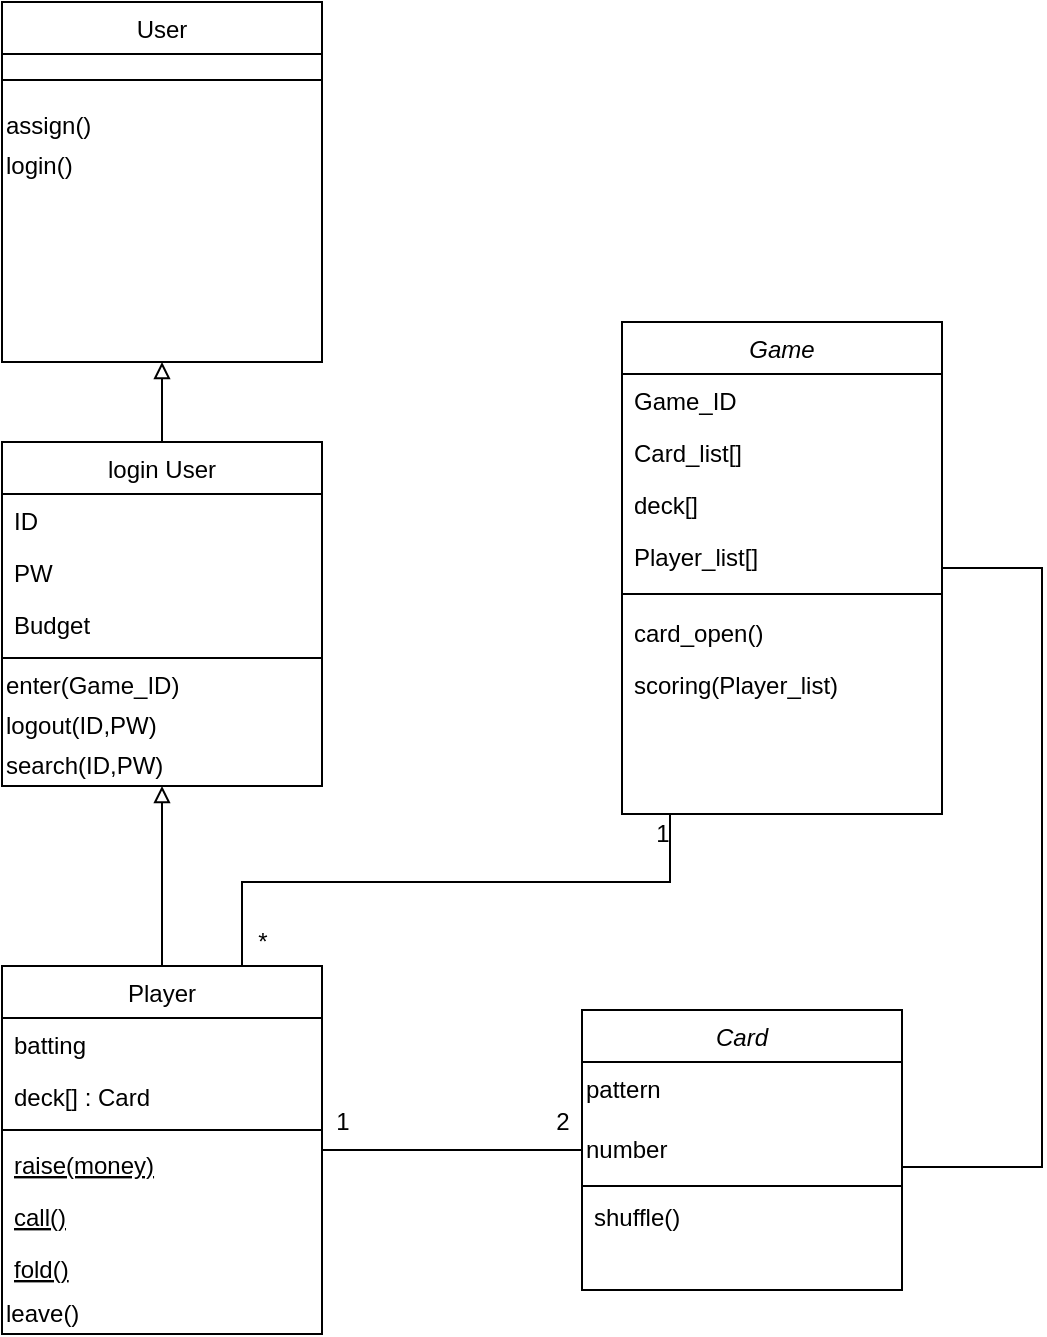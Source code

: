 <mxfile version="15.4.1" type="github">
  <diagram id="C5RBs43oDa-KdzZeNtuy" name="Page-1">
    <mxGraphModel dx="1038" dy="579" grid="1" gridSize="10" guides="1" tooltips="1" connect="1" arrows="1" fold="1" page="1" pageScale="1" pageWidth="827" pageHeight="1169" math="0" shadow="0">
      <root>
        <mxCell id="WIyWlLk6GJQsqaUBKTNV-0" />
        <mxCell id="WIyWlLk6GJQsqaUBKTNV-1" parent="WIyWlLk6GJQsqaUBKTNV-0" />
        <mxCell id="zkfFHV4jXpPFQw0GAbJ--0" value="Card" style="swimlane;fontStyle=2;align=center;verticalAlign=top;childLayout=stackLayout;horizontal=1;startSize=26;horizontalStack=0;resizeParent=1;resizeLast=0;collapsible=1;marginBottom=0;rounded=0;shadow=0;strokeWidth=1;" parent="WIyWlLk6GJQsqaUBKTNV-1" vertex="1">
          <mxGeometry x="480" y="574" width="160" height="140" as="geometry">
            <mxRectangle x="500" y="550" width="160" height="26" as="alternateBounds" />
          </mxGeometry>
        </mxCell>
        <mxCell id="aVy5NgrKJxcInvw91CEX-3" value="&lt;font face=&quot;helvetica&quot;&gt;pattern&amp;nbsp;&lt;/font&gt;" style="text;whiteSpace=wrap;html=1;" parent="zkfFHV4jXpPFQw0GAbJ--0" vertex="1">
          <mxGeometry y="26" width="160" height="30" as="geometry" />
        </mxCell>
        <mxCell id="-oYXn42rG6yn1-tWKpfB-52" value="&lt;font face=&quot;helvetica&quot;&gt;number&amp;nbsp;&lt;/font&gt;" style="text;whiteSpace=wrap;html=1;" vertex="1" parent="zkfFHV4jXpPFQw0GAbJ--0">
          <mxGeometry y="56" width="160" height="30" as="geometry" />
        </mxCell>
        <mxCell id="zkfFHV4jXpPFQw0GAbJ--4" value="" style="line;html=1;strokeWidth=1;align=left;verticalAlign=middle;spacingTop=-1;spacingLeft=3;spacingRight=3;rotatable=0;labelPosition=right;points=[];portConstraint=eastwest;" parent="zkfFHV4jXpPFQw0GAbJ--0" vertex="1">
          <mxGeometry y="86" width="160" height="4" as="geometry" />
        </mxCell>
        <mxCell id="-oYXn42rG6yn1-tWKpfB-51" value="shuffle()" style="text;align=left;verticalAlign=top;spacingLeft=4;spacingRight=4;overflow=hidden;rotatable=0;points=[[0,0.5],[1,0.5]];portConstraint=eastwest;" vertex="1" parent="zkfFHV4jXpPFQw0GAbJ--0">
          <mxGeometry y="90" width="160" height="26" as="geometry" />
        </mxCell>
        <mxCell id="-oYXn42rG6yn1-tWKpfB-9" style="edgeStyle=orthogonalEdgeStyle;rounded=0;orthogonalLoop=1;jettySize=auto;html=1;exitX=0.5;exitY=0;exitDx=0;exitDy=0;entryX=0.5;entryY=1;entryDx=0;entryDy=0;endArrow=block;endFill=0;" edge="1" parent="WIyWlLk6GJQsqaUBKTNV-1" source="zkfFHV4jXpPFQw0GAbJ--6" target="-oYXn42rG6yn1-tWKpfB-0">
          <mxGeometry relative="1" as="geometry" />
        </mxCell>
        <mxCell id="zkfFHV4jXpPFQw0GAbJ--6" value="Player" style="swimlane;fontStyle=0;align=center;verticalAlign=top;childLayout=stackLayout;horizontal=1;startSize=26;horizontalStack=0;resizeParent=1;resizeLast=0;collapsible=1;marginBottom=0;rounded=0;shadow=0;strokeWidth=1;" parent="WIyWlLk6GJQsqaUBKTNV-1" vertex="1">
          <mxGeometry x="190" y="552" width="160" height="184" as="geometry">
            <mxRectangle x="130" y="380" width="160" height="26" as="alternateBounds" />
          </mxGeometry>
        </mxCell>
        <mxCell id="wgpdF3oQaiWTN_t_1DwK-1" value="batting " style="text;align=left;verticalAlign=top;spacingLeft=4;spacingRight=4;overflow=hidden;rotatable=0;points=[[0,0.5],[1,0.5]];portConstraint=eastwest;" parent="zkfFHV4jXpPFQw0GAbJ--6" vertex="1">
          <mxGeometry y="26" width="160" height="26" as="geometry" />
        </mxCell>
        <mxCell id="-oYXn42rG6yn1-tWKpfB-14" value="deck[] : Card" style="text;align=left;verticalAlign=top;spacingLeft=4;spacingRight=4;overflow=hidden;rotatable=0;points=[[0,0.5],[1,0.5]];portConstraint=eastwest;" vertex="1" parent="zkfFHV4jXpPFQw0GAbJ--6">
          <mxGeometry y="52" width="160" height="26" as="geometry" />
        </mxCell>
        <mxCell id="zkfFHV4jXpPFQw0GAbJ--9" value="" style="line;html=1;strokeWidth=1;align=left;verticalAlign=middle;spacingTop=-1;spacingLeft=3;spacingRight=3;rotatable=0;labelPosition=right;points=[];portConstraint=eastwest;" parent="zkfFHV4jXpPFQw0GAbJ--6" vertex="1">
          <mxGeometry y="78" width="160" height="8" as="geometry" />
        </mxCell>
        <mxCell id="zkfFHV4jXpPFQw0GAbJ--10" value="raise(money)" style="text;align=left;verticalAlign=top;spacingLeft=4;spacingRight=4;overflow=hidden;rotatable=0;points=[[0,0.5],[1,0.5]];portConstraint=eastwest;fontStyle=4" parent="zkfFHV4jXpPFQw0GAbJ--6" vertex="1">
          <mxGeometry y="86" width="160" height="26" as="geometry" />
        </mxCell>
        <mxCell id="wgpdF3oQaiWTN_t_1DwK-2" value="call()" style="text;align=left;verticalAlign=top;spacingLeft=4;spacingRight=4;overflow=hidden;rotatable=0;points=[[0,0.5],[1,0.5]];portConstraint=eastwest;fontStyle=4" parent="zkfFHV4jXpPFQw0GAbJ--6" vertex="1">
          <mxGeometry y="112" width="160" height="26" as="geometry" />
        </mxCell>
        <mxCell id="wgpdF3oQaiWTN_t_1DwK-3" value="fold()" style="text;align=left;verticalAlign=top;spacingLeft=4;spacingRight=4;overflow=hidden;rotatable=0;points=[[0,0.5],[1,0.5]];portConstraint=eastwest;fontStyle=4" parent="zkfFHV4jXpPFQw0GAbJ--6" vertex="1">
          <mxGeometry y="138" width="160" height="26" as="geometry" />
        </mxCell>
        <mxCell id="-oYXn42rG6yn1-tWKpfB-23" value="leave()" style="text;html=1;align=left;verticalAlign=middle;resizable=0;points=[];autosize=1;strokeColor=none;fillColor=none;" vertex="1" parent="zkfFHV4jXpPFQw0GAbJ--6">
          <mxGeometry y="164" width="160" height="20" as="geometry" />
        </mxCell>
        <mxCell id="zkfFHV4jXpPFQw0GAbJ--12" value="" style="endArrow=none;endSize=10;endFill=0;shadow=0;strokeWidth=1;rounded=0;edgeStyle=elbowEdgeStyle;elbow=vertical;verticalAlign=top;" parent="WIyWlLk6GJQsqaUBKTNV-1" source="zkfFHV4jXpPFQw0GAbJ--6" target="zkfFHV4jXpPFQw0GAbJ--0" edge="1">
          <mxGeometry width="160" relative="1" as="geometry">
            <mxPoint x="310" y="313" as="sourcePoint" />
            <mxPoint x="310" y="313" as="targetPoint" />
          </mxGeometry>
        </mxCell>
        <mxCell id="-oYXn42rG6yn1-tWKpfB-21" style="edgeStyle=orthogonalEdgeStyle;rounded=0;orthogonalLoop=1;jettySize=auto;html=1;entryX=0.75;entryY=0;entryDx=0;entryDy=0;endArrow=none;endFill=0;" edge="1" parent="WIyWlLk6GJQsqaUBKTNV-1" source="wgpdF3oQaiWTN_t_1DwK-4" target="zkfFHV4jXpPFQw0GAbJ--6">
          <mxGeometry relative="1" as="geometry">
            <Array as="points">
              <mxPoint x="524" y="510" />
              <mxPoint x="310" y="510" />
            </Array>
          </mxGeometry>
        </mxCell>
        <mxCell id="-oYXn42rG6yn1-tWKpfB-62" style="edgeStyle=orthogonalEdgeStyle;rounded=0;orthogonalLoop=1;jettySize=auto;html=1;entryX=1;entryY=0.75;entryDx=0;entryDy=0;endArrow=none;endFill=0;" edge="1" parent="WIyWlLk6GJQsqaUBKTNV-1" source="wgpdF3oQaiWTN_t_1DwK-4" target="-oYXn42rG6yn1-tWKpfB-52">
          <mxGeometry relative="1" as="geometry">
            <Array as="points">
              <mxPoint x="710" y="353" />
              <mxPoint x="710" y="653" />
            </Array>
          </mxGeometry>
        </mxCell>
        <mxCell id="wgpdF3oQaiWTN_t_1DwK-4" value="Game" style="swimlane;fontStyle=2;align=center;verticalAlign=top;childLayout=stackLayout;horizontal=1;startSize=26;horizontalStack=0;resizeParent=1;resizeLast=0;collapsible=1;marginBottom=0;rounded=0;shadow=0;strokeWidth=1;" parent="WIyWlLk6GJQsqaUBKTNV-1" vertex="1">
          <mxGeometry x="500" y="230" width="160" height="246" as="geometry">
            <mxRectangle x="230" y="140" width="160" height="26" as="alternateBounds" />
          </mxGeometry>
        </mxCell>
        <mxCell id="-oYXn42rG6yn1-tWKpfB-24" value="Game_ID" style="text;align=left;verticalAlign=top;spacingLeft=4;spacingRight=4;overflow=hidden;rotatable=0;points=[[0,0.5],[1,0.5]];portConstraint=eastwest;" vertex="1" parent="wgpdF3oQaiWTN_t_1DwK-4">
          <mxGeometry y="26" width="160" height="26" as="geometry" />
        </mxCell>
        <mxCell id="-oYXn42rG6yn1-tWKpfB-50" value="Card_list[]" style="text;align=left;verticalAlign=top;spacingLeft=4;spacingRight=4;overflow=hidden;rotatable=0;points=[[0,0.5],[1,0.5]];portConstraint=eastwest;" vertex="1" parent="wgpdF3oQaiWTN_t_1DwK-4">
          <mxGeometry y="52" width="160" height="26" as="geometry" />
        </mxCell>
        <mxCell id="-oYXn42rG6yn1-tWKpfB-41" value="deck[]" style="text;align=left;verticalAlign=top;spacingLeft=4;spacingRight=4;overflow=hidden;rotatable=0;points=[[0,0.5],[1,0.5]];portConstraint=eastwest;" vertex="1" parent="wgpdF3oQaiWTN_t_1DwK-4">
          <mxGeometry y="78" width="160" height="26" as="geometry" />
        </mxCell>
        <mxCell id="wgpdF3oQaiWTN_t_1DwK-10" value="Player_list[]" style="text;align=left;verticalAlign=top;spacingLeft=4;spacingRight=4;overflow=hidden;rotatable=0;points=[[0,0.5],[1,0.5]];portConstraint=eastwest;" parent="wgpdF3oQaiWTN_t_1DwK-4" vertex="1">
          <mxGeometry y="104" width="160" height="26" as="geometry" />
        </mxCell>
        <mxCell id="wgpdF3oQaiWTN_t_1DwK-8" value="" style="line;html=1;strokeWidth=1;align=left;verticalAlign=middle;spacingTop=-1;spacingLeft=3;spacingRight=3;rotatable=0;labelPosition=right;points=[];portConstraint=eastwest;" parent="wgpdF3oQaiWTN_t_1DwK-4" vertex="1">
          <mxGeometry y="130" width="160" height="12" as="geometry" />
        </mxCell>
        <mxCell id="-oYXn42rG6yn1-tWKpfB-42" value="card_open()" style="text;align=left;verticalAlign=top;spacingLeft=4;spacingRight=4;overflow=hidden;rotatable=0;points=[[0,0.5],[1,0.5]];portConstraint=eastwest;" vertex="1" parent="wgpdF3oQaiWTN_t_1DwK-4">
          <mxGeometry y="142" width="160" height="26" as="geometry" />
        </mxCell>
        <mxCell id="-oYXn42rG6yn1-tWKpfB-15" value="scoring(Player_list)" style="text;align=left;verticalAlign=top;spacingLeft=4;spacingRight=4;overflow=hidden;rotatable=0;points=[[0,0.5],[1,0.5]];portConstraint=eastwest;" vertex="1" parent="wgpdF3oQaiWTN_t_1DwK-4">
          <mxGeometry y="168" width="160" height="26" as="geometry" />
        </mxCell>
        <mxCell id="-oYXn42rG6yn1-tWKpfB-63" style="edgeStyle=orthogonalEdgeStyle;rounded=0;orthogonalLoop=1;jettySize=auto;html=1;entryX=0.5;entryY=1;entryDx=0;entryDy=0;endArrow=block;endFill=0;" edge="1" parent="WIyWlLk6GJQsqaUBKTNV-1" source="-oYXn42rG6yn1-tWKpfB-0" target="-oYXn42rG6yn1-tWKpfB-32">
          <mxGeometry relative="1" as="geometry" />
        </mxCell>
        <mxCell id="-oYXn42rG6yn1-tWKpfB-0" value="login User" style="swimlane;fontStyle=0;align=center;verticalAlign=top;childLayout=stackLayout;horizontal=1;startSize=26;horizontalStack=0;resizeParent=1;resizeLast=0;collapsible=1;marginBottom=0;rounded=0;shadow=0;strokeWidth=1;" vertex="1" parent="WIyWlLk6GJQsqaUBKTNV-1">
          <mxGeometry x="190" y="290" width="160" height="172" as="geometry">
            <mxRectangle x="130" y="380" width="160" height="26" as="alternateBounds" />
          </mxGeometry>
        </mxCell>
        <mxCell id="-oYXn42rG6yn1-tWKpfB-1" value="ID &#xa;" style="text;align=left;verticalAlign=top;spacingLeft=4;spacingRight=4;overflow=hidden;rotatable=0;points=[[0,0.5],[1,0.5]];portConstraint=eastwest;" vertex="1" parent="-oYXn42rG6yn1-tWKpfB-0">
          <mxGeometry y="26" width="160" height="26" as="geometry" />
        </mxCell>
        <mxCell id="-oYXn42rG6yn1-tWKpfB-2" value="PW" style="text;align=left;verticalAlign=top;spacingLeft=4;spacingRight=4;overflow=hidden;rotatable=0;points=[[0,0.5],[1,0.5]];portConstraint=eastwest;" vertex="1" parent="-oYXn42rG6yn1-tWKpfB-0">
          <mxGeometry y="52" width="160" height="26" as="geometry" />
        </mxCell>
        <mxCell id="-oYXn42rG6yn1-tWKpfB-3" value="Budget" style="text;align=left;verticalAlign=top;spacingLeft=4;spacingRight=4;overflow=hidden;rotatable=0;points=[[0,0.5],[1,0.5]];portConstraint=eastwest;" vertex="1" parent="-oYXn42rG6yn1-tWKpfB-0">
          <mxGeometry y="78" width="160" height="26" as="geometry" />
        </mxCell>
        <mxCell id="-oYXn42rG6yn1-tWKpfB-4" value="" style="line;html=1;strokeWidth=1;align=left;verticalAlign=middle;spacingTop=-1;spacingLeft=3;spacingRight=3;rotatable=0;labelPosition=right;points=[];portConstraint=eastwest;" vertex="1" parent="-oYXn42rG6yn1-tWKpfB-0">
          <mxGeometry y="104" width="160" height="8" as="geometry" />
        </mxCell>
        <mxCell id="-oYXn42rG6yn1-tWKpfB-10" value="enter(Game_ID)" style="text;html=1;align=left;verticalAlign=middle;resizable=0;points=[];autosize=1;strokeColor=none;fillColor=none;" vertex="1" parent="-oYXn42rG6yn1-tWKpfB-0">
          <mxGeometry y="112" width="160" height="20" as="geometry" />
        </mxCell>
        <mxCell id="-oYXn42rG6yn1-tWKpfB-38" value="logout(ID,PW)" style="text;html=1;align=left;verticalAlign=middle;resizable=0;points=[];autosize=1;strokeColor=none;fillColor=none;" vertex="1" parent="-oYXn42rG6yn1-tWKpfB-0">
          <mxGeometry y="132" width="160" height="20" as="geometry" />
        </mxCell>
        <mxCell id="-oYXn42rG6yn1-tWKpfB-39" value="search(ID,PW)" style="text;html=1;align=left;verticalAlign=middle;resizable=0;points=[];autosize=1;strokeColor=none;fillColor=none;" vertex="1" parent="-oYXn42rG6yn1-tWKpfB-0">
          <mxGeometry y="152" width="160" height="20" as="geometry" />
        </mxCell>
        <mxCell id="-oYXn42rG6yn1-tWKpfB-32" value="User" style="swimlane;fontStyle=0;align=center;verticalAlign=top;childLayout=stackLayout;horizontal=1;startSize=26;horizontalStack=0;resizeParent=1;resizeLast=0;collapsible=1;marginBottom=0;rounded=0;shadow=0;strokeWidth=1;" vertex="1" parent="WIyWlLk6GJQsqaUBKTNV-1">
          <mxGeometry x="190" y="70" width="160" height="180" as="geometry">
            <mxRectangle x="130" y="380" width="160" height="26" as="alternateBounds" />
          </mxGeometry>
        </mxCell>
        <mxCell id="-oYXn42rG6yn1-tWKpfB-33" value="" style="line;html=1;strokeWidth=1;align=left;verticalAlign=middle;spacingTop=-1;spacingLeft=3;spacingRight=3;rotatable=0;labelPosition=right;points=[];portConstraint=eastwest;" vertex="1" parent="-oYXn42rG6yn1-tWKpfB-32">
          <mxGeometry y="26" width="160" height="26" as="geometry" />
        </mxCell>
        <mxCell id="-oYXn42rG6yn1-tWKpfB-34" value="assign()" style="text;html=1;align=left;verticalAlign=middle;resizable=0;points=[];autosize=1;strokeColor=none;fillColor=none;" vertex="1" parent="-oYXn42rG6yn1-tWKpfB-32">
          <mxGeometry y="52" width="160" height="20" as="geometry" />
        </mxCell>
        <mxCell id="-oYXn42rG6yn1-tWKpfB-35" value="login()" style="text;html=1;align=left;verticalAlign=middle;resizable=0;points=[];autosize=1;strokeColor=none;fillColor=none;" vertex="1" parent="-oYXn42rG6yn1-tWKpfB-32">
          <mxGeometry y="72" width="160" height="20" as="geometry" />
        </mxCell>
        <mxCell id="-oYXn42rG6yn1-tWKpfB-44" value="1" style="text;html=1;align=center;verticalAlign=middle;resizable=0;points=[];autosize=1;strokeColor=none;fillColor=none;" vertex="1" parent="WIyWlLk6GJQsqaUBKTNV-1">
          <mxGeometry x="510" y="476" width="20" height="20" as="geometry" />
        </mxCell>
        <mxCell id="-oYXn42rG6yn1-tWKpfB-45" value="*" style="text;html=1;align=center;verticalAlign=middle;resizable=0;points=[];autosize=1;strokeColor=none;fillColor=none;" vertex="1" parent="WIyWlLk6GJQsqaUBKTNV-1">
          <mxGeometry x="310" y="530" width="20" height="20" as="geometry" />
        </mxCell>
        <mxCell id="-oYXn42rG6yn1-tWKpfB-46" value="2" style="text;html=1;align=center;verticalAlign=middle;resizable=0;points=[];autosize=1;strokeColor=none;fillColor=none;rotation=0;" vertex="1" parent="WIyWlLk6GJQsqaUBKTNV-1">
          <mxGeometry x="460" y="620" width="20" height="20" as="geometry" />
        </mxCell>
        <mxCell id="-oYXn42rG6yn1-tWKpfB-47" value="1" style="text;html=1;align=center;verticalAlign=middle;resizable=0;points=[];autosize=1;strokeColor=none;fillColor=none;" vertex="1" parent="WIyWlLk6GJQsqaUBKTNV-1">
          <mxGeometry x="350" y="620" width="20" height="20" as="geometry" />
        </mxCell>
      </root>
    </mxGraphModel>
  </diagram>
</mxfile>
